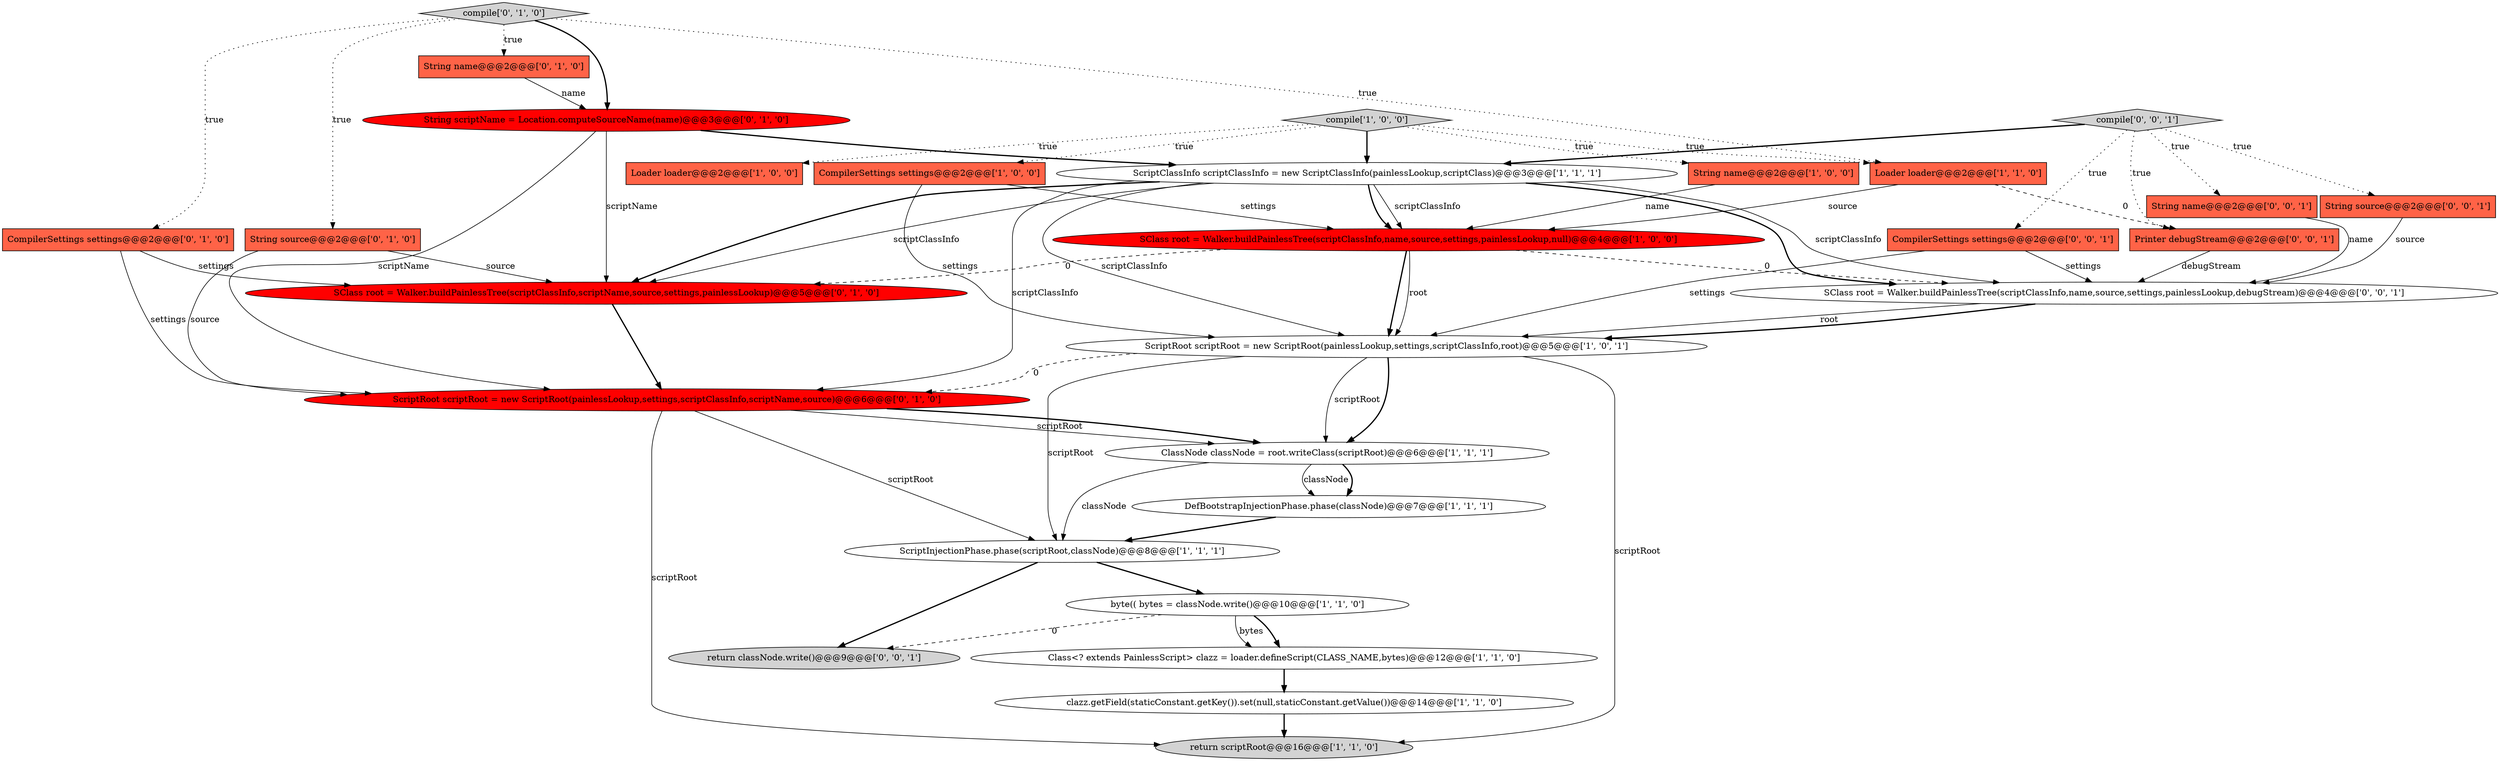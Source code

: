 digraph {
26 [style = filled, label = "compile['0', '0', '1']", fillcolor = lightgray, shape = diamond image = "AAA0AAABBB3BBB"];
15 [style = filled, label = "String source@@@2@@@['0', '1', '0']", fillcolor = tomato, shape = box image = "AAA0AAABBB2BBB"];
22 [style = filled, label = "String name@@@2@@@['0', '0', '1']", fillcolor = tomato, shape = box image = "AAA0AAABBB3BBB"];
9 [style = filled, label = "return scriptRoot@@@16@@@['1', '1', '0']", fillcolor = lightgray, shape = ellipse image = "AAA0AAABBB1BBB"];
18 [style = filled, label = "CompilerSettings settings@@@2@@@['0', '1', '0']", fillcolor = tomato, shape = box image = "AAA0AAABBB2BBB"];
27 [style = filled, label = "SClass root = Walker.buildPainlessTree(scriptClassInfo,name,source,settings,painlessLookup,debugStream)@@@4@@@['0', '0', '1']", fillcolor = white, shape = ellipse image = "AAA0AAABBB3BBB"];
25 [style = filled, label = "CompilerSettings settings@@@2@@@['0', '0', '1']", fillcolor = tomato, shape = box image = "AAA0AAABBB3BBB"];
4 [style = filled, label = "SClass root = Walker.buildPainlessTree(scriptClassInfo,name,source,settings,painlessLookup,null)@@@4@@@['1', '0', '0']", fillcolor = red, shape = ellipse image = "AAA1AAABBB1BBB"];
11 [style = filled, label = "ClassNode classNode = root.writeClass(scriptRoot)@@@6@@@['1', '1', '1']", fillcolor = white, shape = ellipse image = "AAA0AAABBB1BBB"];
0 [style = filled, label = "String name@@@2@@@['1', '0', '0']", fillcolor = tomato, shape = box image = "AAA0AAABBB1BBB"];
21 [style = filled, label = "SClass root = Walker.buildPainlessTree(scriptClassInfo,scriptName,source,settings,painlessLookup)@@@5@@@['0', '1', '0']", fillcolor = red, shape = ellipse image = "AAA1AAABBB2BBB"];
1 [style = filled, label = "clazz.getField(staticConstant.getKey()).set(null,staticConstant.getValue())@@@14@@@['1', '1', '0']", fillcolor = white, shape = ellipse image = "AAA0AAABBB1BBB"];
16 [style = filled, label = "String scriptName = Location.computeSourceName(name)@@@3@@@['0', '1', '0']", fillcolor = red, shape = ellipse image = "AAA1AAABBB2BBB"];
3 [style = filled, label = "ScriptClassInfo scriptClassInfo = new ScriptClassInfo(painlessLookup,scriptClass)@@@3@@@['1', '1', '1']", fillcolor = white, shape = ellipse image = "AAA0AAABBB1BBB"];
5 [style = filled, label = "Class<? extends PainlessScript> clazz = loader.defineScript(CLASS_NAME,bytes)@@@12@@@['1', '1', '0']", fillcolor = white, shape = ellipse image = "AAA0AAABBB1BBB"];
13 [style = filled, label = "DefBootstrapInjectionPhase.phase(classNode)@@@7@@@['1', '1', '1']", fillcolor = white, shape = ellipse image = "AAA0AAABBB1BBB"];
14 [style = filled, label = "compile['1', '0', '0']", fillcolor = lightgray, shape = diamond image = "AAA0AAABBB1BBB"];
19 [style = filled, label = "ScriptRoot scriptRoot = new ScriptRoot(painlessLookup,settings,scriptClassInfo,scriptName,source)@@@6@@@['0', '1', '0']", fillcolor = red, shape = ellipse image = "AAA1AAABBB2BBB"];
6 [style = filled, label = "ScriptInjectionPhase.phase(scriptRoot,classNode)@@@8@@@['1', '1', '1']", fillcolor = white, shape = ellipse image = "AAA0AAABBB1BBB"];
10 [style = filled, label = "byte(( bytes = classNode.write()@@@10@@@['1', '1', '0']", fillcolor = white, shape = ellipse image = "AAA0AAABBB1BBB"];
7 [style = filled, label = "Loader loader@@@2@@@['1', '0', '0']", fillcolor = tomato, shape = box image = "AAA0AAABBB1BBB"];
2 [style = filled, label = "ScriptRoot scriptRoot = new ScriptRoot(painlessLookup,settings,scriptClassInfo,root)@@@5@@@['1', '0', '1']", fillcolor = white, shape = ellipse image = "AAA0AAABBB1BBB"];
23 [style = filled, label = "return classNode.write()@@@9@@@['0', '0', '1']", fillcolor = lightgray, shape = ellipse image = "AAA0AAABBB3BBB"];
20 [style = filled, label = "compile['0', '1', '0']", fillcolor = lightgray, shape = diamond image = "AAA0AAABBB2BBB"];
28 [style = filled, label = "Printer debugStream@@@2@@@['0', '0', '1']", fillcolor = tomato, shape = box image = "AAA0AAABBB3BBB"];
24 [style = filled, label = "String source@@@2@@@['0', '0', '1']", fillcolor = tomato, shape = box image = "AAA0AAABBB3BBB"];
12 [style = filled, label = "Loader loader@@@2@@@['1', '1', '0']", fillcolor = tomato, shape = box image = "AAA0AAABBB1BBB"];
17 [style = filled, label = "String name@@@2@@@['0', '1', '0']", fillcolor = tomato, shape = box image = "AAA0AAABBB2BBB"];
8 [style = filled, label = "CompilerSettings settings@@@2@@@['1', '0', '0']", fillcolor = tomato, shape = box image = "AAA0AAABBB1BBB"];
14->3 [style = bold, label=""];
16->3 [style = bold, label=""];
22->27 [style = solid, label="name"];
18->21 [style = solid, label="settings"];
2->19 [style = dashed, label="0"];
19->11 [style = solid, label="scriptRoot"];
27->2 [style = solid, label="root"];
14->12 [style = dotted, label="true"];
21->19 [style = bold, label=""];
14->0 [style = dotted, label="true"];
12->4 [style = solid, label="source"];
25->2 [style = solid, label="settings"];
26->25 [style = dotted, label="true"];
20->17 [style = dotted, label="true"];
6->23 [style = bold, label=""];
26->3 [style = bold, label=""];
25->27 [style = solid, label="settings"];
24->27 [style = solid, label="source"];
3->4 [style = solid, label="scriptClassInfo"];
4->27 [style = dashed, label="0"];
19->6 [style = solid, label="scriptRoot"];
19->11 [style = bold, label=""];
2->6 [style = solid, label="scriptRoot"];
18->19 [style = solid, label="settings"];
4->2 [style = bold, label=""];
26->22 [style = dotted, label="true"];
8->4 [style = solid, label="settings"];
8->2 [style = solid, label="settings"];
4->21 [style = dashed, label="0"];
3->4 [style = bold, label=""];
2->11 [style = solid, label="scriptRoot"];
1->9 [style = bold, label=""];
3->27 [style = bold, label=""];
4->2 [style = solid, label="root"];
15->19 [style = solid, label="source"];
16->21 [style = solid, label="scriptName"];
16->19 [style = solid, label="scriptName"];
5->1 [style = bold, label=""];
15->21 [style = solid, label="source"];
2->9 [style = solid, label="scriptRoot"];
19->9 [style = solid, label="scriptRoot"];
10->5 [style = bold, label=""];
20->16 [style = bold, label=""];
28->27 [style = solid, label="debugStream"];
12->28 [style = dashed, label="0"];
26->28 [style = dotted, label="true"];
3->27 [style = solid, label="scriptClassInfo"];
6->10 [style = bold, label=""];
11->13 [style = bold, label=""];
14->7 [style = dotted, label="true"];
26->24 [style = dotted, label="true"];
10->5 [style = solid, label="bytes"];
3->19 [style = solid, label="scriptClassInfo"];
14->8 [style = dotted, label="true"];
20->18 [style = dotted, label="true"];
11->13 [style = solid, label="classNode"];
17->16 [style = solid, label="name"];
3->21 [style = bold, label=""];
20->12 [style = dotted, label="true"];
13->6 [style = bold, label=""];
10->23 [style = dashed, label="0"];
0->4 [style = solid, label="name"];
2->11 [style = bold, label=""];
27->2 [style = bold, label=""];
20->15 [style = dotted, label="true"];
3->2 [style = solid, label="scriptClassInfo"];
3->21 [style = solid, label="scriptClassInfo"];
11->6 [style = solid, label="classNode"];
}
